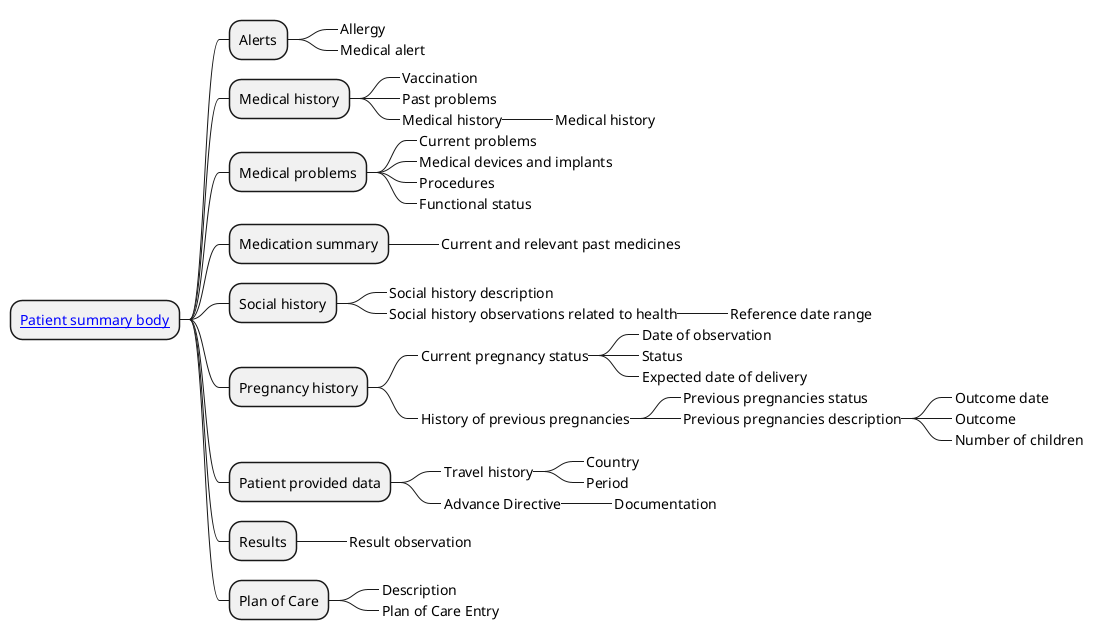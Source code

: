 @startmindmap
skinparam topurl StructureDefinition-
* [[EHDSPatientSummaryBody.html Patient summary body]]
** Alerts
***_ Allergy
***_ Medical alert
** Medical history
***_ Vaccination
***_ Past problems
***_ Medical history
****_ Medical history
** Medical problems
***_ Current problems
***_ Medical devices and implants
***_ Procedures
***_ Functional status
** Medication summary
***_ Current and relevant past medicines
** Social history
***_ Social history description
***_ Social history observations related to health
****_ Reference date range
** Pregnancy history
***_ Current pregnancy status
****_ Date of observation
****_ Status
****_ Expected date of delivery
***_ History of previous pregnancies
****_ Previous pregnancies status
****_ Previous pregnancies description
*****_ Outcome date
*****_ Outcome
*****_ Number of children
** Patient provided data
***_ Travel history
****_ Country
****_ Period
***_ Advance Directive
****_ Documentation
** Results
***_ Result observation
** Plan of Care
***_ Description
***_ Plan of Care Entry
@endmindmap